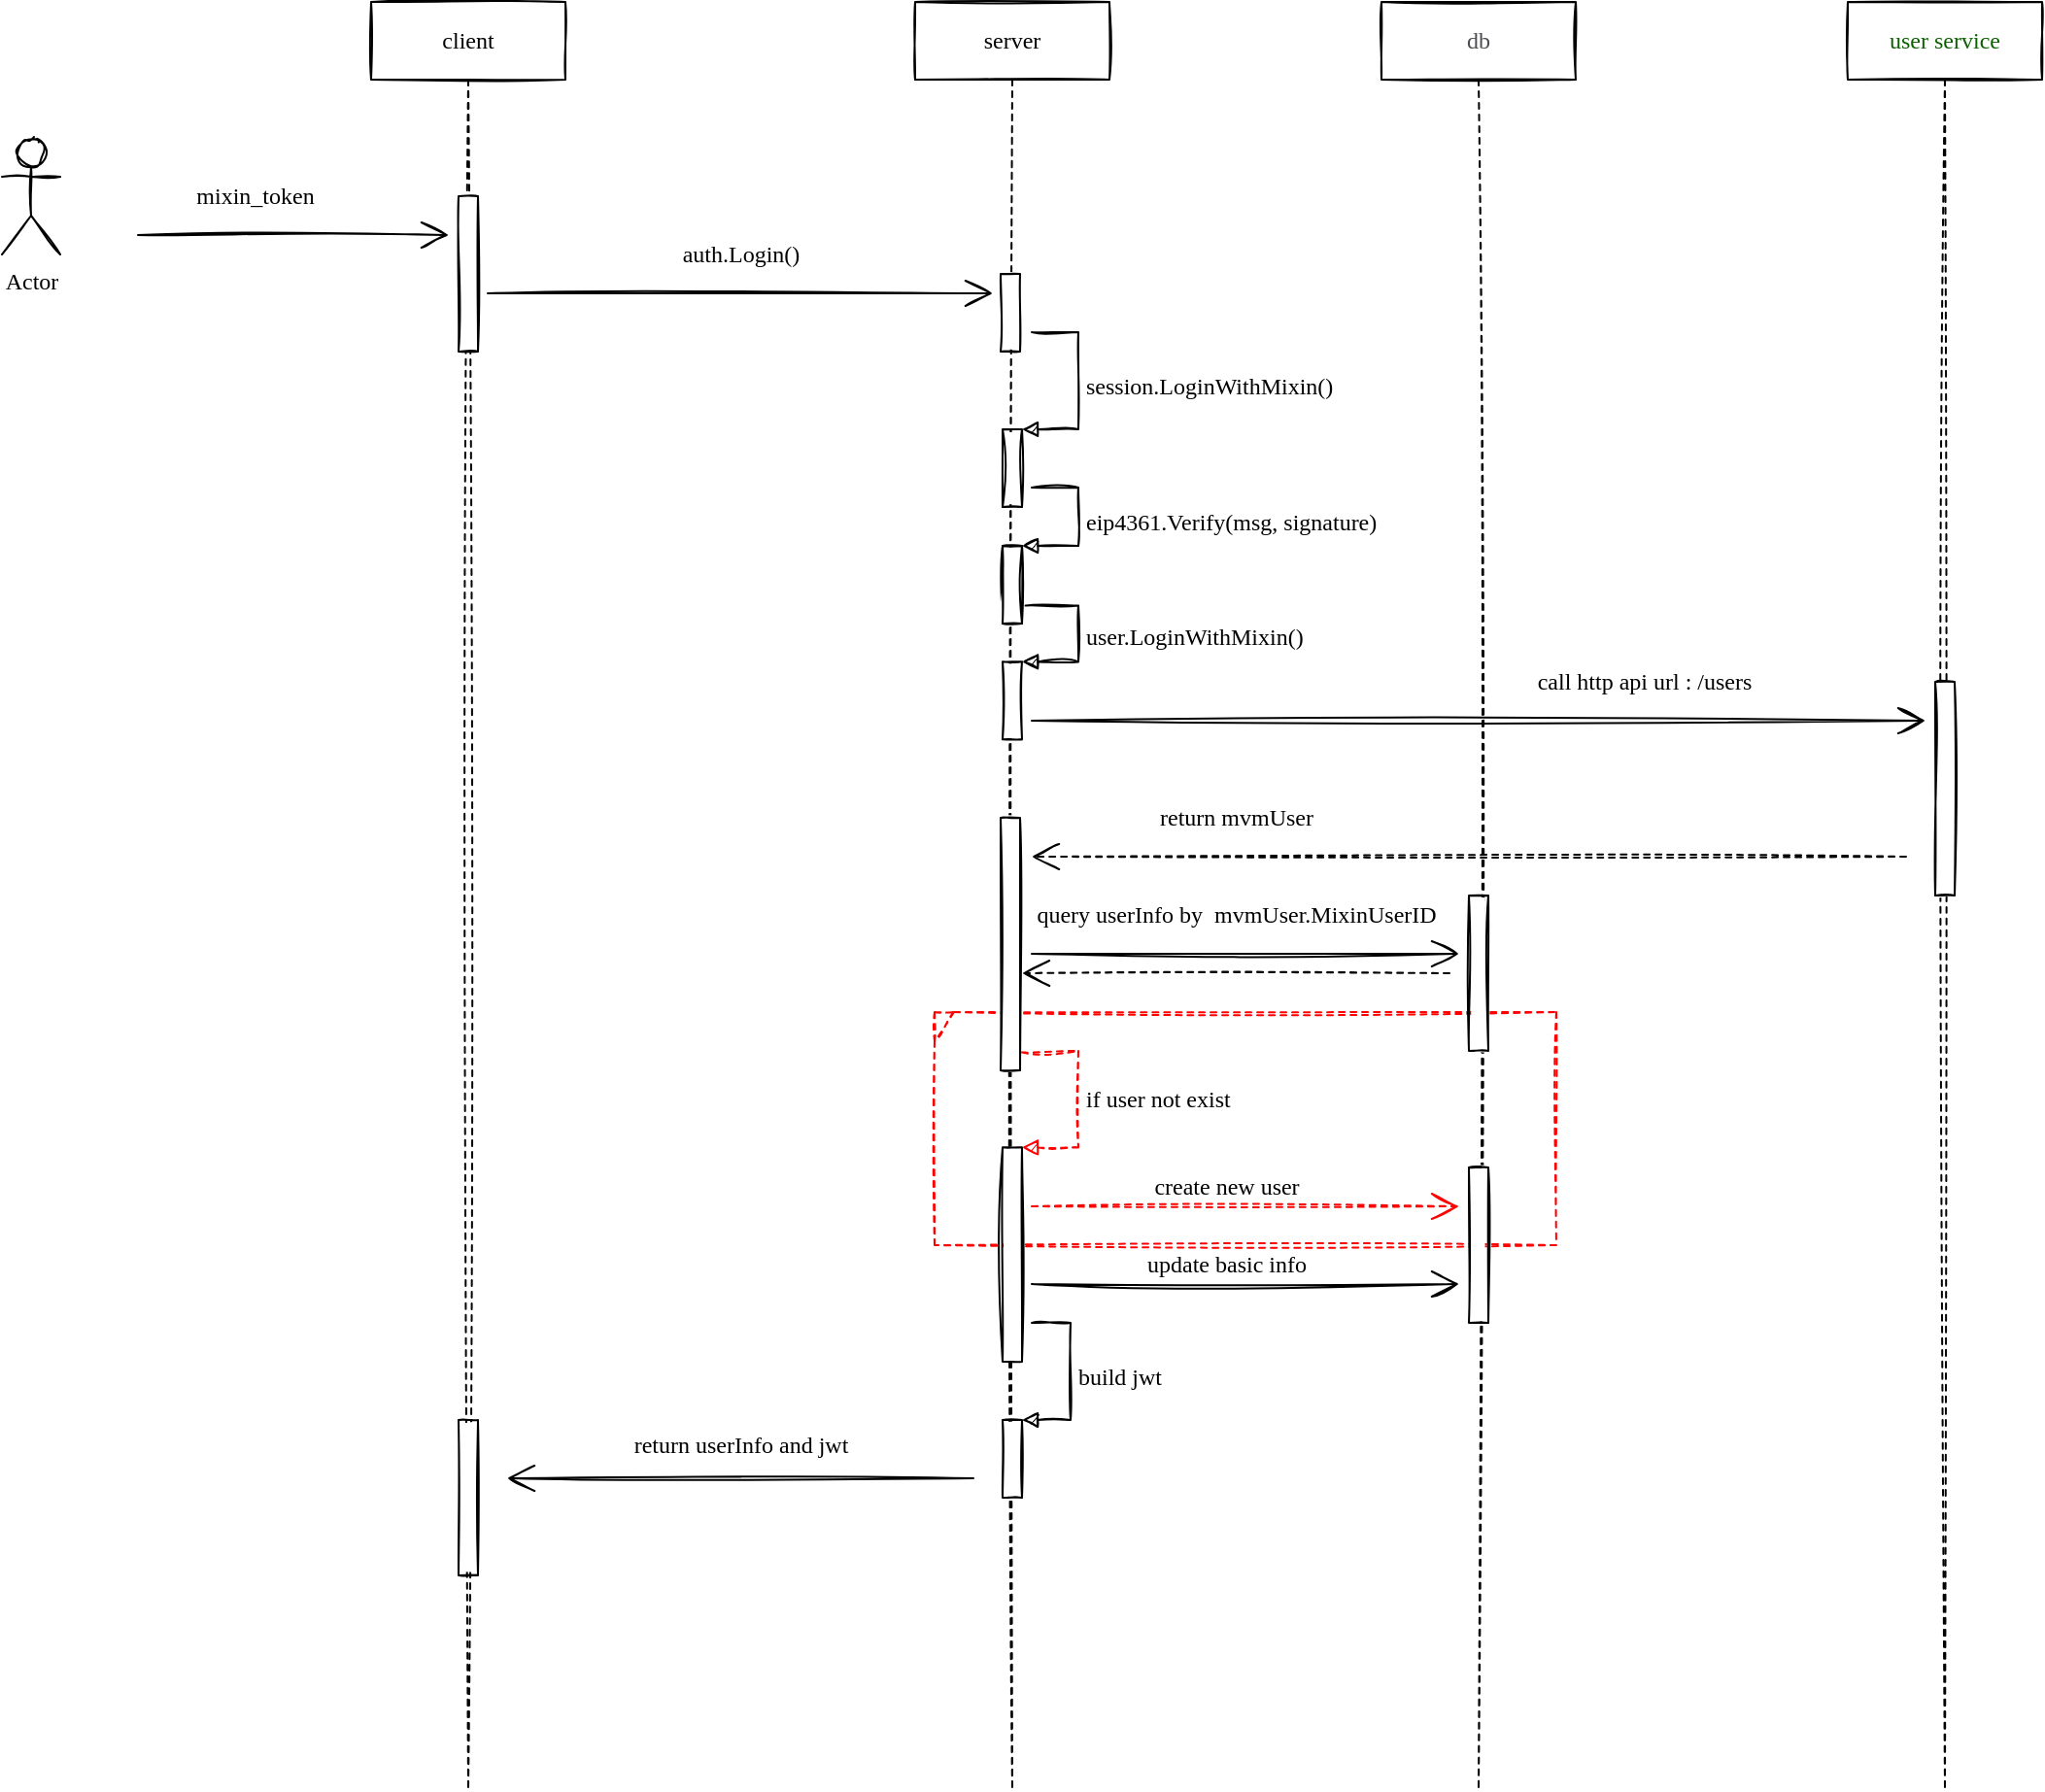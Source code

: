 <mxfile version="16.4.0" type="device"><diagram id="VuXAoLX_V_sMEdzNgdRF" name="第 1 页"><mxGraphModel dx="918" dy="714" grid="1" gridSize="10" guides="1" tooltips="1" connect="1" arrows="1" fold="1" page="1" pageScale="1" pageWidth="42000" pageHeight="42000" math="0" shadow="0"><root><mxCell id="0"/><mxCell id="1" parent="0"/><mxCell id="Q9jOhppqYRfJDaZodh3d-1" value="" style="shape=umlFrame;whiteSpace=wrap;html=1;sketch=1;fontFamily=Comic Sans MS;fontSize=12;dashed=1;strokeColor=#FF0000;width=10;height=15;" parent="1" vertex="1"><mxGeometry x="520" y="680" width="320" height="120" as="geometry"/></mxCell><mxCell id="Q9jOhppqYRfJDaZodh3d-2" value="client" style="shape=umlLifeline;perimeter=lifelinePerimeter;whiteSpace=wrap;html=1;container=1;collapsible=0;recursiveResize=0;outlineConnect=0;sketch=1;fontFamily=Comic Sans MS;" parent="1" vertex="1"><mxGeometry x="230" y="160" width="100" height="920" as="geometry"/></mxCell><mxCell id="Q9jOhppqYRfJDaZodh3d-3" value="" style="html=1;points=[];perimeter=orthogonalPerimeter;sketch=1;fontFamily=Comic Sans MS;fontSize=12;" parent="Q9jOhppqYRfJDaZodh3d-2" vertex="1"><mxGeometry x="45" y="100" width="10" height="80" as="geometry"/></mxCell><mxCell id="Q9jOhppqYRfJDaZodh3d-4" value="" style="html=1;points=[];perimeter=orthogonalPerimeter;sketch=1;fontFamily=Comic Sans MS;fontSize=12;strokeColor=#000000;" parent="Q9jOhppqYRfJDaZodh3d-2" vertex="1"><mxGeometry x="45" y="730" width="10" height="80" as="geometry"/></mxCell><mxCell id="Q9jOhppqYRfJDaZodh3d-5" value="server" style="shape=umlLifeline;perimeter=lifelinePerimeter;whiteSpace=wrap;html=1;container=1;collapsible=0;recursiveResize=0;outlineConnect=0;sketch=1;fontFamily=Comic Sans MS;" parent="1" vertex="1"><mxGeometry x="510" y="160" width="100" height="920" as="geometry"/></mxCell><mxCell id="Q9jOhppqYRfJDaZodh3d-6" value="" style="html=1;points=[];perimeter=orthogonalPerimeter;sketch=1;fontFamily=Comic Sans MS;fontSize=12;" parent="Q9jOhppqYRfJDaZodh3d-5" vertex="1"><mxGeometry x="44" y="140" width="10" height="40" as="geometry"/></mxCell><mxCell id="Q9jOhppqYRfJDaZodh3d-7" value="" style="html=1;points=[];perimeter=orthogonalPerimeter;sketch=1;fontFamily=Comic Sans MS;fontSize=12;" parent="Q9jOhppqYRfJDaZodh3d-5" vertex="1"><mxGeometry x="45" y="280" width="10" height="40" as="geometry"/></mxCell><mxCell id="Q9jOhppqYRfJDaZodh3d-8" value="eip4361.Verify(msg, signature)" style="edgeStyle=orthogonalEdgeStyle;html=1;align=left;spacingLeft=2;endArrow=block;rounded=0;entryX=1;entryY=0;sketch=1;fontFamily=Comic Sans MS;fontSize=12;" parent="Q9jOhppqYRfJDaZodh3d-5" target="Q9jOhppqYRfJDaZodh3d-7" edge="1"><mxGeometry x="0.013" relative="1" as="geometry"><mxPoint x="60" y="250" as="sourcePoint"/><Array as="points"><mxPoint x="60" y="250"/><mxPoint x="84" y="250"/><mxPoint x="84" y="280"/></Array><mxPoint as="offset"/></mxGeometry></mxCell><mxCell id="Q9jOhppqYRfJDaZodh3d-9" value="" style="html=1;points=[];perimeter=orthogonalPerimeter;sketch=1;fontFamily=Comic Sans MS;fontSize=12;" parent="Q9jOhppqYRfJDaZodh3d-5" vertex="1"><mxGeometry x="45" y="339.68" width="10" height="40" as="geometry"/></mxCell><mxCell id="Q9jOhppqYRfJDaZodh3d-10" value="user.LoginWithMixin()" style="edgeStyle=orthogonalEdgeStyle;html=1;align=left;spacingLeft=2;endArrow=block;rounded=0;entryX=1;entryY=0;sketch=1;fontFamily=Comic Sans MS;fontSize=12;exitX=1.18;exitY=0.77;exitDx=0;exitDy=0;exitPerimeter=0;" parent="Q9jOhppqYRfJDaZodh3d-5" source="Q9jOhppqYRfJDaZodh3d-7" target="Q9jOhppqYRfJDaZodh3d-9" edge="1"><mxGeometry x="0.013" relative="1" as="geometry"><mxPoint x="55" y="270.0" as="sourcePoint"/><Array as="points"><mxPoint x="84" y="311"/><mxPoint x="84" y="340"/></Array><mxPoint as="offset"/></mxGeometry></mxCell><mxCell id="Q9jOhppqYRfJDaZodh3d-11" value="" style="html=1;points=[];perimeter=orthogonalPerimeter;sketch=1;fontFamily=Comic Sans MS;fontSize=12;" parent="Q9jOhppqYRfJDaZodh3d-5" vertex="1"><mxGeometry x="44" y="420" width="10" height="130" as="geometry"/></mxCell><mxCell id="Q9jOhppqYRfJDaZodh3d-12" value="" style="html=1;points=[];perimeter=orthogonalPerimeter;sketch=1;fontFamily=Comic Sans MS;fontSize=12;" parent="Q9jOhppqYRfJDaZodh3d-5" vertex="1"><mxGeometry x="45" y="589.68" width="10" height="110.32" as="geometry"/></mxCell><mxCell id="Q9jOhppqYRfJDaZodh3d-13" value="if user not exist" style="edgeStyle=orthogonalEdgeStyle;html=1;align=left;spacingLeft=2;endArrow=block;rounded=0;entryX=1;entryY=0;sketch=1;fontFamily=Comic Sans MS;fontSize=12;exitX=1.18;exitY=0.77;exitDx=0;exitDy=0;exitPerimeter=0;dashed=1;strokeColor=#FF0000;" parent="Q9jOhppqYRfJDaZodh3d-5" target="Q9jOhppqYRfJDaZodh3d-12" edge="1"><mxGeometry x="0.013" relative="1" as="geometry"><mxPoint x="56.8" y="540.8" as="sourcePoint"/><Array as="points"><mxPoint x="55" y="541"/><mxPoint x="84" y="540"/><mxPoint x="84" y="590"/></Array><mxPoint as="offset"/></mxGeometry></mxCell><mxCell id="Q9jOhppqYRfJDaZodh3d-14" value="" style="html=1;points=[];perimeter=orthogonalPerimeter;sketch=1;fontFamily=Comic Sans MS;fontSize=12;strokeColor=#000000;" parent="Q9jOhppqYRfJDaZodh3d-5" vertex="1"><mxGeometry x="45" y="730" width="10" height="40" as="geometry"/></mxCell><mxCell id="Q9jOhppqYRfJDaZodh3d-15" value="build jwt" style="edgeStyle=orthogonalEdgeStyle;html=1;align=left;spacingLeft=2;endArrow=block;rounded=0;entryX=1;entryY=0;sketch=1;fontFamily=Comic Sans MS;fontSize=12;strokeColor=#000000;" parent="Q9jOhppqYRfJDaZodh3d-5" target="Q9jOhppqYRfJDaZodh3d-14" edge="1"><mxGeometry relative="1" as="geometry"><mxPoint x="60" y="680" as="sourcePoint"/><Array as="points"><mxPoint x="60" y="680"/><mxPoint x="80" y="680"/><mxPoint x="80" y="730"/></Array></mxGeometry></mxCell><mxCell id="hVgOCpwuZe5CyzqsRsKv-1" value="" style="html=1;points=[];perimeter=orthogonalPerimeter;sketch=1;fontFamily=Comic Sans MS;fontSize=12;" vertex="1" parent="Q9jOhppqYRfJDaZodh3d-5"><mxGeometry x="45" y="280" width="10" height="40" as="geometry"/></mxCell><mxCell id="hVgOCpwuZe5CyzqsRsKv-2" value="session.LoginWithMixin()" style="edgeStyle=orthogonalEdgeStyle;html=1;align=left;spacingLeft=2;endArrow=block;rounded=0;entryX=1;entryY=0;sketch=1;fontFamily=Comic Sans MS;fontSize=12;" edge="1" parent="Q9jOhppqYRfJDaZodh3d-5"><mxGeometry x="0.013" relative="1" as="geometry"><mxPoint x="60" y="170" as="sourcePoint"/><Array as="points"><mxPoint x="60" y="170"/><mxPoint x="84" y="170"/><mxPoint x="84" y="220"/></Array><mxPoint as="offset"/><mxPoint x="55" y="220" as="targetPoint"/></mxGeometry></mxCell><mxCell id="hVgOCpwuZe5CyzqsRsKv-3" value="" style="html=1;points=[];perimeter=orthogonalPerimeter;sketch=1;fontFamily=Comic Sans MS;fontSize=12;" vertex="1" parent="Q9jOhppqYRfJDaZodh3d-5"><mxGeometry x="45" y="220" width="10" height="40" as="geometry"/></mxCell><mxCell id="Q9jOhppqYRfJDaZodh3d-16" value="&lt;span style=&quot;color: rgba(60 , 60 , 67 , 0.92) ; text-align: left ; background-color: rgb(255 , 255 , 255)&quot;&gt;&lt;font style=&quot;font-size: 12px&quot;&gt;db&lt;/font&gt;&lt;/span&gt;" style="shape=umlLifeline;perimeter=lifelinePerimeter;whiteSpace=wrap;html=1;container=1;collapsible=0;recursiveResize=0;outlineConnect=0;sketch=1;fontFamily=Comic Sans MS;" parent="1" vertex="1"><mxGeometry x="750" y="160" width="100" height="920" as="geometry"/></mxCell><mxCell id="Q9jOhppqYRfJDaZodh3d-17" value="" style="html=1;points=[];perimeter=orthogonalPerimeter;sketch=1;fontFamily=Comic Sans MS;fontSize=12;" parent="Q9jOhppqYRfJDaZodh3d-16" vertex="1"><mxGeometry x="45" y="460" width="10" height="80" as="geometry"/></mxCell><mxCell id="Q9jOhppqYRfJDaZodh3d-18" value="" style="html=1;points=[];perimeter=orthogonalPerimeter;sketch=1;fontFamily=Comic Sans MS;fontSize=12;" parent="Q9jOhppqYRfJDaZodh3d-16" vertex="1"><mxGeometry x="45" y="600.0" width="10" height="80" as="geometry"/></mxCell><mxCell id="Q9jOhppqYRfJDaZodh3d-19" value="Actor" style="shape=umlActor;verticalLabelPosition=bottom;verticalAlign=top;html=1;sketch=1;fontFamily=Comic Sans MS;fontSize=12;" parent="1" vertex="1"><mxGeometry x="40" y="230" width="30" height="60" as="geometry"/></mxCell><mxCell id="Q9jOhppqYRfJDaZodh3d-20" value="&lt;div style=&quot;text-align: left&quot;&gt;&lt;font color=&quot;rgba(60, 60, 67, 0.922)&quot;&gt;&lt;span style=&quot;background-color: rgb(255 , 255 , 255)&quot;&gt;user service&lt;/span&gt;&lt;/font&gt;&lt;/div&gt;" style="shape=umlLifeline;perimeter=lifelinePerimeter;whiteSpace=wrap;html=1;container=1;collapsible=0;recursiveResize=0;outlineConnect=0;sketch=1;fontFamily=Comic Sans MS;" parent="1" vertex="1"><mxGeometry x="990" y="160" width="100" height="920" as="geometry"/></mxCell><mxCell id="Q9jOhppqYRfJDaZodh3d-21" value="" style="html=1;points=[];perimeter=orthogonalPerimeter;sketch=1;fontFamily=Comic Sans MS;fontSize=12;" parent="Q9jOhppqYRfJDaZodh3d-20" vertex="1"><mxGeometry x="45" y="350" width="10" height="110" as="geometry"/></mxCell><mxCell id="Q9jOhppqYRfJDaZodh3d-22" value="" style="endArrow=open;endFill=1;endSize=12;html=1;rounded=0;fontFamily=Comic Sans MS;fontSize=12;sketch=1;" parent="1" edge="1"><mxGeometry width="160" relative="1" as="geometry"><mxPoint x="110" y="280" as="sourcePoint"/><mxPoint x="270" y="280" as="targetPoint"/></mxGeometry></mxCell><mxCell id="Q9jOhppqYRfJDaZodh3d-23" value="mixin_token" style="text;html=1;resizable=0;autosize=1;align=center;verticalAlign=middle;points=[];fillColor=none;strokeColor=none;rounded=0;sketch=1;fontFamily=Comic Sans MS;fontSize=12;" parent="1" vertex="1"><mxGeometry x="130" y="250" width="80" height="20" as="geometry"/></mxCell><mxCell id="Q9jOhppqYRfJDaZodh3d-24" value="" style="endArrow=open;endFill=1;endSize=12;html=1;rounded=0;fontFamily=Comic Sans MS;fontSize=12;sketch=1;" parent="1" edge="1"><mxGeometry width="160" relative="1" as="geometry"><mxPoint x="290" y="310" as="sourcePoint"/><mxPoint x="550" y="310" as="targetPoint"/></mxGeometry></mxCell><mxCell id="Q9jOhppqYRfJDaZodh3d-25" value="auth.Login()" style="text;html=1;resizable=0;autosize=1;align=center;verticalAlign=middle;points=[];fillColor=none;strokeColor=none;rounded=0;sketch=1;fontFamily=Comic Sans MS;fontSize=12;" parent="1" vertex="1"><mxGeometry x="380" y="280" width="80" height="20" as="geometry"/></mxCell><mxCell id="Q9jOhppqYRfJDaZodh3d-26" value="" style="endArrow=open;endFill=1;endSize=12;html=1;rounded=0;fontFamily=Comic Sans MS;fontSize=12;sketch=1;" parent="1" edge="1"><mxGeometry width="160" relative="1" as="geometry"><mxPoint x="570" y="530" as="sourcePoint"/><mxPoint x="1030" y="530" as="targetPoint"/></mxGeometry></mxCell><mxCell id="Q9jOhppqYRfJDaZodh3d-27" value="call http api url : /users" style="text;html=1;resizable=0;autosize=1;align=center;verticalAlign=middle;points=[];fillColor=none;strokeColor=none;rounded=0;sketch=1;fontFamily=Comic Sans MS;fontSize=12;" parent="1" vertex="1"><mxGeometry x="810" y="500" width="150" height="20" as="geometry"/></mxCell><mxCell id="Q9jOhppqYRfJDaZodh3d-28" value="" style="endArrow=open;endFill=1;endSize=12;html=1;rounded=0;fontFamily=Comic Sans MS;fontSize=12;sketch=1;dashed=1;" parent="1" edge="1"><mxGeometry width="160" relative="1" as="geometry"><mxPoint x="1020" y="600" as="sourcePoint"/><mxPoint x="570" y="600" as="targetPoint"/></mxGeometry></mxCell><mxCell id="Q9jOhppqYRfJDaZodh3d-29" value="return mvmUser" style="text;html=1;resizable=0;autosize=1;align=center;verticalAlign=middle;points=[];fillColor=none;strokeColor=none;rounded=0;sketch=1;fontFamily=Comic Sans MS;fontSize=12;" parent="1" vertex="1"><mxGeometry x="620" y="570" width="110" height="20" as="geometry"/></mxCell><mxCell id="Q9jOhppqYRfJDaZodh3d-30" value="" style="endArrow=open;endFill=1;endSize=12;html=1;rounded=0;fontFamily=Comic Sans MS;fontSize=12;sketch=1;" parent="1" edge="1"><mxGeometry width="160" relative="1" as="geometry"><mxPoint x="570" y="650" as="sourcePoint"/><mxPoint x="790" y="650" as="targetPoint"/></mxGeometry></mxCell><mxCell id="Q9jOhppqYRfJDaZodh3d-31" value="query userInfo by&amp;nbsp; mvmUser.MixinUserID" style="text;html=1;resizable=0;autosize=1;align=center;verticalAlign=middle;points=[];fillColor=none;strokeColor=none;rounded=0;sketch=1;fontFamily=Comic Sans MS;fontSize=12;" parent="1" vertex="1"><mxGeometry x="550" y="620" width="250" height="20" as="geometry"/></mxCell><mxCell id="Q9jOhppqYRfJDaZodh3d-32" value="" style="endArrow=open;endFill=1;endSize=12;html=1;rounded=0;fontFamily=Comic Sans MS;fontSize=12;sketch=1;dashed=1;" parent="1" edge="1"><mxGeometry width="160" relative="1" as="geometry"><mxPoint x="785" y="660" as="sourcePoint"/><mxPoint x="565" y="660" as="targetPoint"/></mxGeometry></mxCell><mxCell id="Q9jOhppqYRfJDaZodh3d-33" value="" style="endArrow=open;endFill=1;endSize=12;html=1;rounded=0;fontFamily=Comic Sans MS;fontSize=12;sketch=1;dashed=1;strokeColor=#FF0000;" parent="1" edge="1"><mxGeometry width="160" relative="1" as="geometry"><mxPoint x="570" y="780" as="sourcePoint"/><mxPoint x="790" y="780" as="targetPoint"/></mxGeometry></mxCell><mxCell id="Q9jOhppqYRfJDaZodh3d-34" value="create new user" style="text;html=1;resizable=0;autosize=1;align=center;verticalAlign=middle;points=[];fillColor=none;strokeColor=none;rounded=0;sketch=1;fontFamily=Comic Sans MS;fontSize=12;" parent="1" vertex="1"><mxGeometry x="615" y="760" width="110" height="20" as="geometry"/></mxCell><mxCell id="Q9jOhppqYRfJDaZodh3d-35" value="" style="endArrow=open;endFill=1;endSize=12;html=1;rounded=0;fontFamily=Comic Sans MS;fontSize=12;sketch=1;" parent="1" edge="1"><mxGeometry width="160" relative="1" as="geometry"><mxPoint x="570" y="820" as="sourcePoint"/><mxPoint x="790" y="820" as="targetPoint"/></mxGeometry></mxCell><mxCell id="Q9jOhppqYRfJDaZodh3d-36" value="update basic info" style="text;html=1;resizable=0;autosize=1;align=center;verticalAlign=middle;points=[];fillColor=none;strokeColor=none;rounded=0;sketch=1;fontFamily=Comic Sans MS;fontSize=12;" parent="1" vertex="1"><mxGeometry x="615" y="800" width="110" height="20" as="geometry"/></mxCell><mxCell id="Q9jOhppqYRfJDaZodh3d-37" value="" style="endArrow=open;endFill=1;endSize=12;html=1;rounded=0;fontFamily=Comic Sans MS;fontSize=12;sketch=1;" parent="1" edge="1"><mxGeometry width="160" relative="1" as="geometry"><mxPoint x="540" y="920" as="sourcePoint"/><mxPoint x="300" y="920" as="targetPoint"/></mxGeometry></mxCell><mxCell id="Q9jOhppqYRfJDaZodh3d-38" value="return userInfo and jwt" style="text;html=1;resizable=0;autosize=1;align=center;verticalAlign=middle;points=[];fillColor=none;strokeColor=none;rounded=0;sketch=1;fontFamily=Comic Sans MS;fontSize=12;" parent="1" vertex="1"><mxGeometry x="345" y="893" width="150" height="20" as="geometry"/></mxCell></root></mxGraphModel></diagram></mxfile>